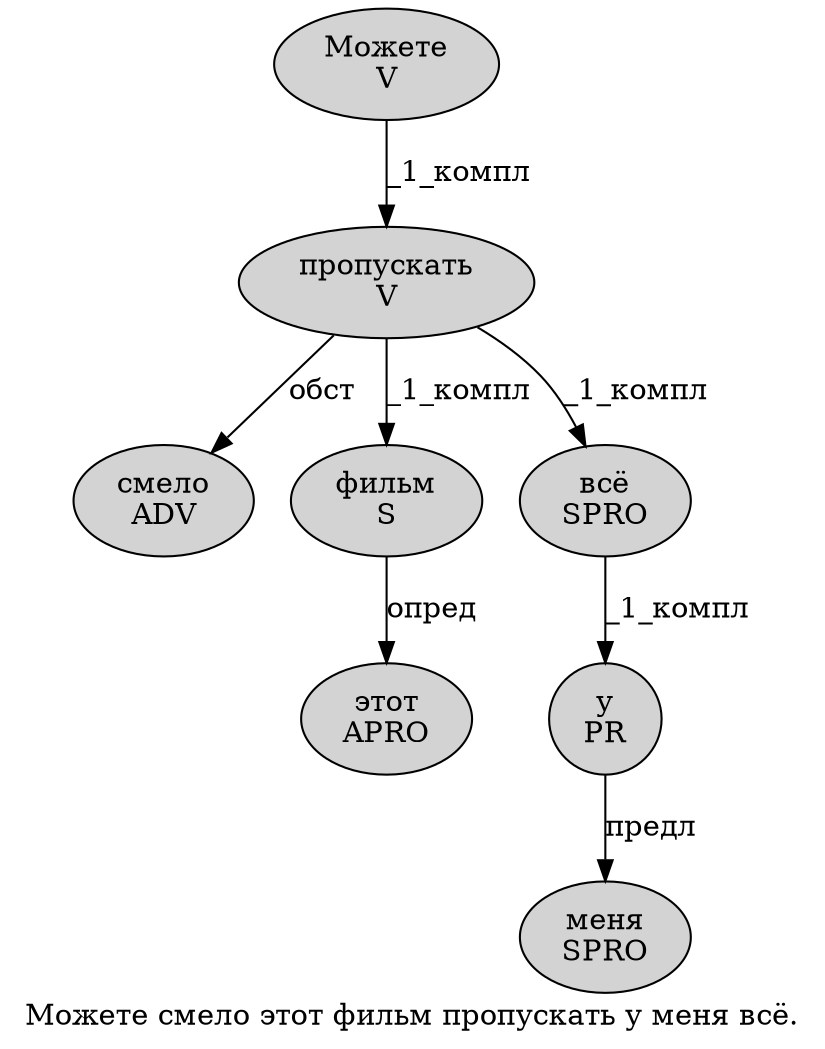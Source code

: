 digraph SENTENCE_4362 {
	graph [label="Можете смело этот фильм пропускать у меня всё."]
	node [style=filled]
		0 [label="Можете
V" color="" fillcolor=lightgray penwidth=1 shape=ellipse]
		1 [label="смело
ADV" color="" fillcolor=lightgray penwidth=1 shape=ellipse]
		2 [label="этот
APRO" color="" fillcolor=lightgray penwidth=1 shape=ellipse]
		3 [label="фильм
S" color="" fillcolor=lightgray penwidth=1 shape=ellipse]
		4 [label="пропускать
V" color="" fillcolor=lightgray penwidth=1 shape=ellipse]
		5 [label="у
PR" color="" fillcolor=lightgray penwidth=1 shape=ellipse]
		6 [label="меня
SPRO" color="" fillcolor=lightgray penwidth=1 shape=ellipse]
		7 [label="всё
SPRO" color="" fillcolor=lightgray penwidth=1 shape=ellipse]
			3 -> 2 [label="опред"]
			0 -> 4 [label="_1_компл"]
			5 -> 6 [label="предл"]
			7 -> 5 [label="_1_компл"]
			4 -> 1 [label="обст"]
			4 -> 3 [label="_1_компл"]
			4 -> 7 [label="_1_компл"]
}